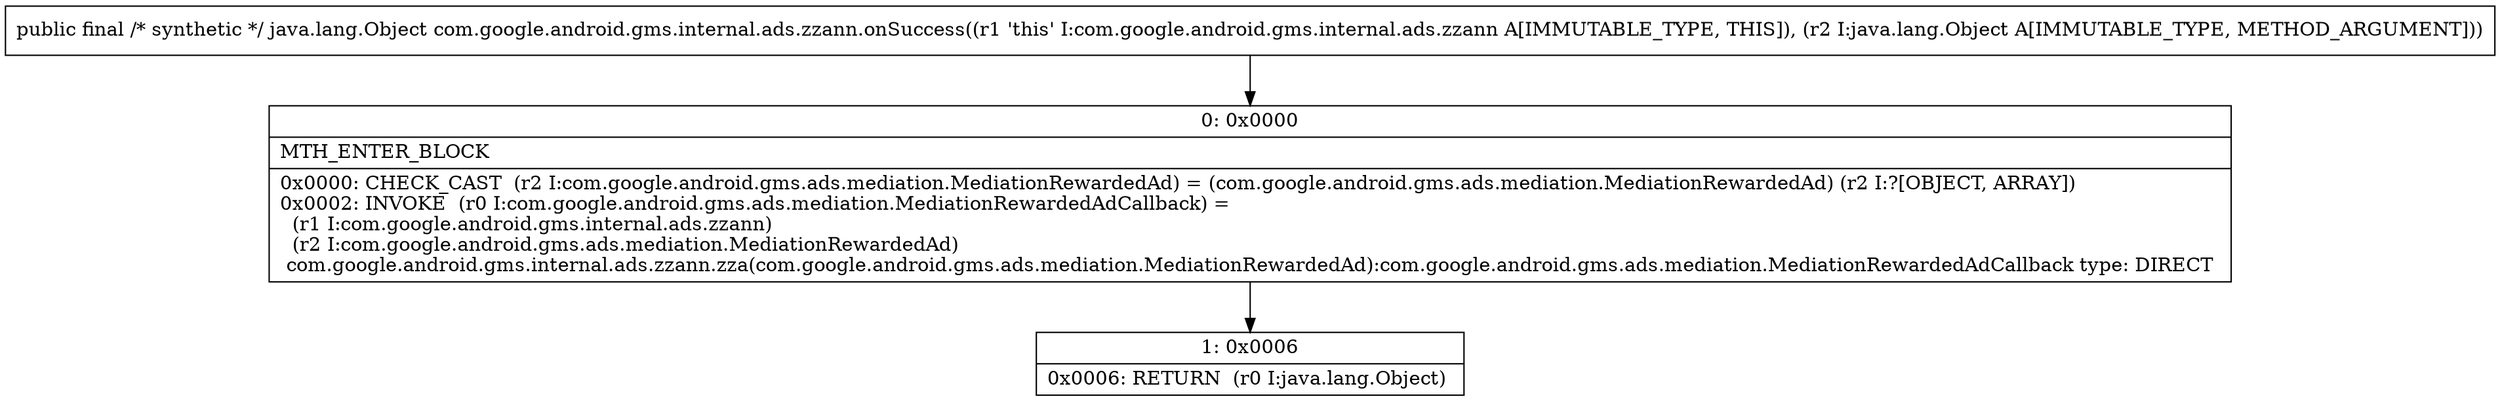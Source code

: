 digraph "CFG forcom.google.android.gms.internal.ads.zzann.onSuccess(Ljava\/lang\/Object;)Ljava\/lang\/Object;" {
Node_0 [shape=record,label="{0\:\ 0x0000|MTH_ENTER_BLOCK\l|0x0000: CHECK_CAST  (r2 I:com.google.android.gms.ads.mediation.MediationRewardedAd) = (com.google.android.gms.ads.mediation.MediationRewardedAd) (r2 I:?[OBJECT, ARRAY]) \l0x0002: INVOKE  (r0 I:com.google.android.gms.ads.mediation.MediationRewardedAdCallback) = \l  (r1 I:com.google.android.gms.internal.ads.zzann)\l  (r2 I:com.google.android.gms.ads.mediation.MediationRewardedAd)\l com.google.android.gms.internal.ads.zzann.zza(com.google.android.gms.ads.mediation.MediationRewardedAd):com.google.android.gms.ads.mediation.MediationRewardedAdCallback type: DIRECT \l}"];
Node_1 [shape=record,label="{1\:\ 0x0006|0x0006: RETURN  (r0 I:java.lang.Object) \l}"];
MethodNode[shape=record,label="{public final \/* synthetic *\/ java.lang.Object com.google.android.gms.internal.ads.zzann.onSuccess((r1 'this' I:com.google.android.gms.internal.ads.zzann A[IMMUTABLE_TYPE, THIS]), (r2 I:java.lang.Object A[IMMUTABLE_TYPE, METHOD_ARGUMENT])) }"];
MethodNode -> Node_0;
Node_0 -> Node_1;
}

